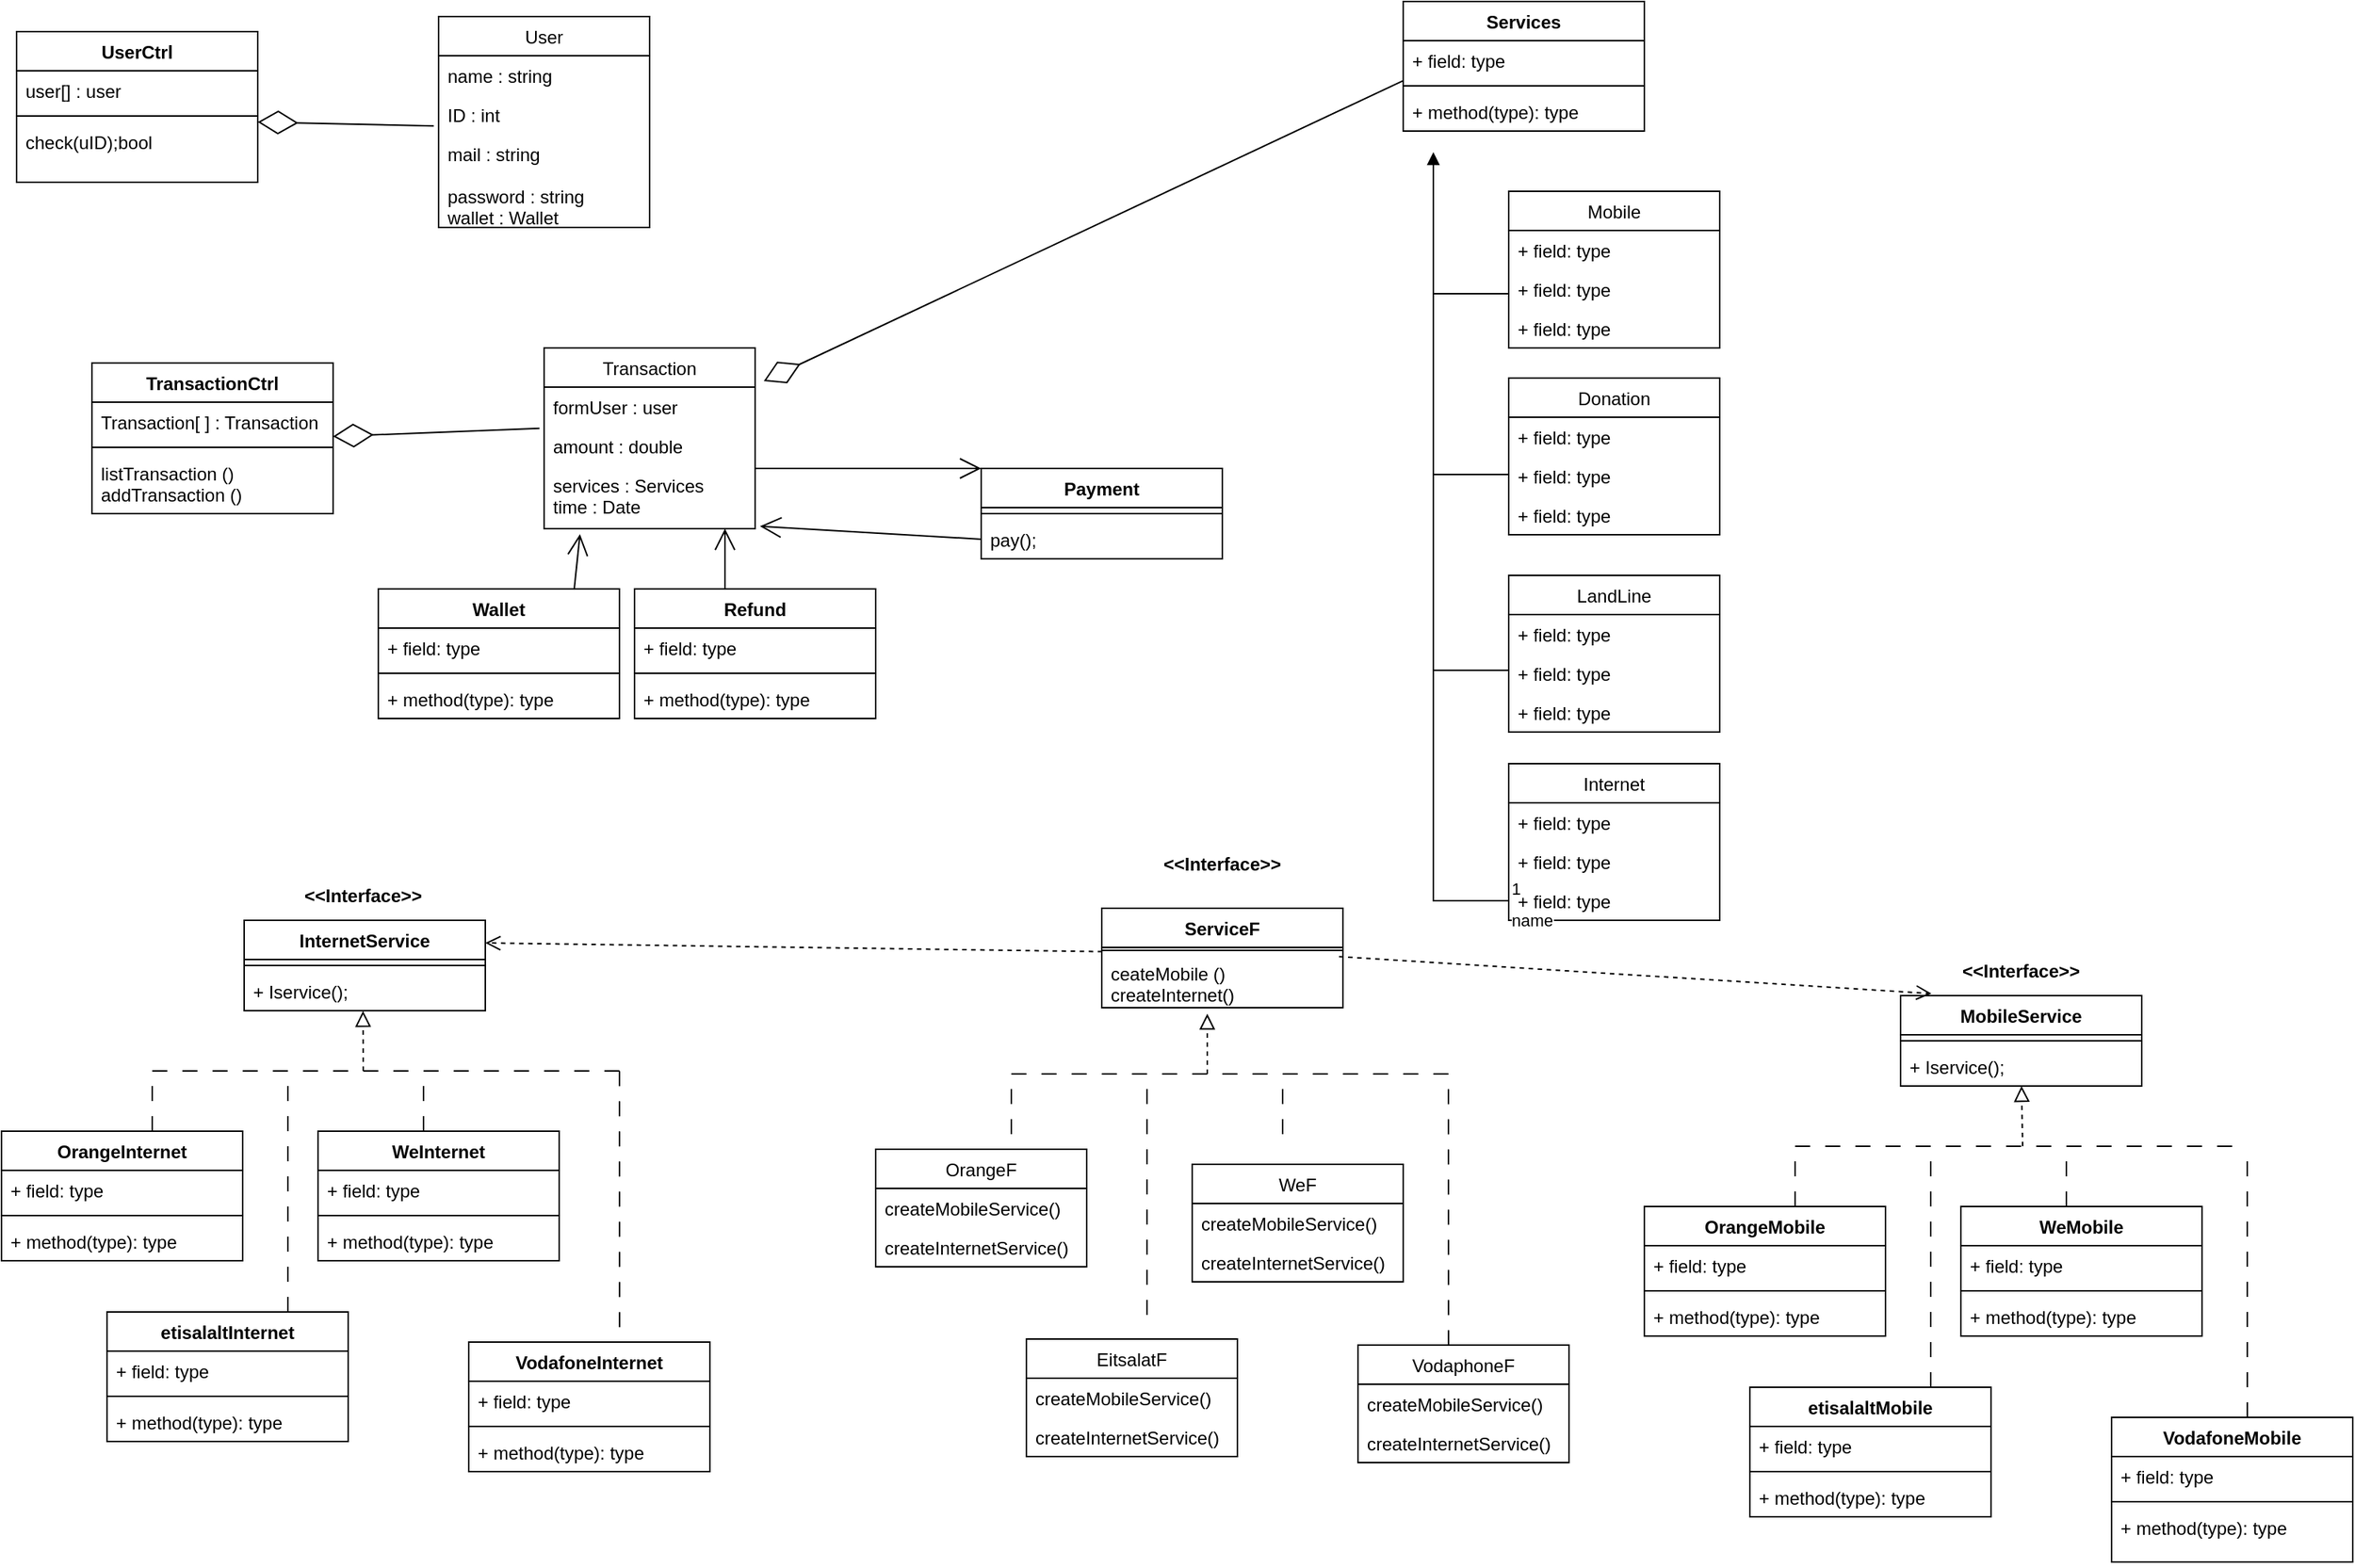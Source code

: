 <mxfile version="20.6.0" type="device"><diagram id="1vEsBGd_6oTtnkSgq6Yn" name="Page-1"><mxGraphModel dx="1781" dy="999" grid="1" gridSize="10" guides="1" tooltips="1" connect="1" arrows="1" fold="1" page="1" pageScale="1" pageWidth="1920" pageHeight="1200" math="0" shadow="0"><root><mxCell id="0"/><mxCell id="1" parent="0"/><mxCell id="PPGMc3EVZFGyXlm3GVqY-16" value="User" style="swimlane;fontStyle=0;childLayout=stackLayout;horizontal=1;startSize=26;fillColor=none;horizontalStack=0;resizeParent=1;resizeParentMax=0;resizeLast=0;collapsible=1;marginBottom=0;" vertex="1" parent="1"><mxGeometry x="330" y="30" width="140" height="140" as="geometry"/></mxCell><mxCell id="PPGMc3EVZFGyXlm3GVqY-17" value="name : string" style="text;strokeColor=none;fillColor=none;align=left;verticalAlign=top;spacingLeft=4;spacingRight=4;overflow=hidden;rotatable=0;points=[[0,0.5],[1,0.5]];portConstraint=eastwest;" vertex="1" parent="PPGMc3EVZFGyXlm3GVqY-16"><mxGeometry y="26" width="140" height="26" as="geometry"/></mxCell><mxCell id="PPGMc3EVZFGyXlm3GVqY-18" value="ID : int" style="text;strokeColor=none;fillColor=none;align=left;verticalAlign=top;spacingLeft=4;spacingRight=4;overflow=hidden;rotatable=0;points=[[0,0.5],[1,0.5]];portConstraint=eastwest;" vertex="1" parent="PPGMc3EVZFGyXlm3GVqY-16"><mxGeometry y="52" width="140" height="26" as="geometry"/></mxCell><mxCell id="PPGMc3EVZFGyXlm3GVqY-19" value="mail : string&#10;&#10;password : string&#10;wallet : Wallet" style="text;strokeColor=none;fillColor=none;align=left;verticalAlign=top;spacingLeft=4;spacingRight=4;overflow=hidden;rotatable=0;points=[[0,0.5],[1,0.5]];portConstraint=eastwest;" vertex="1" parent="PPGMc3EVZFGyXlm3GVqY-16"><mxGeometry y="78" width="140" height="62" as="geometry"/></mxCell><mxCell id="PPGMc3EVZFGyXlm3GVqY-27" value="TransactionCtrl" style="swimlane;fontStyle=1;align=center;verticalAlign=top;childLayout=stackLayout;horizontal=1;startSize=26;horizontalStack=0;resizeParent=1;resizeParentMax=0;resizeLast=0;collapsible=1;marginBottom=0;" vertex="1" parent="1"><mxGeometry x="100" y="260" width="160" height="100" as="geometry"/></mxCell><mxCell id="PPGMc3EVZFGyXlm3GVqY-28" value="Transaction[ ] : Transaction" style="text;strokeColor=none;fillColor=none;align=left;verticalAlign=top;spacingLeft=4;spacingRight=4;overflow=hidden;rotatable=0;points=[[0,0.5],[1,0.5]];portConstraint=eastwest;" vertex="1" parent="PPGMc3EVZFGyXlm3GVqY-27"><mxGeometry y="26" width="160" height="26" as="geometry"/></mxCell><mxCell id="PPGMc3EVZFGyXlm3GVqY-29" value="" style="line;strokeWidth=1;fillColor=none;align=left;verticalAlign=middle;spacingTop=-1;spacingLeft=3;spacingRight=3;rotatable=0;labelPosition=right;points=[];portConstraint=eastwest;strokeColor=inherit;" vertex="1" parent="PPGMc3EVZFGyXlm3GVqY-27"><mxGeometry y="52" width="160" height="8" as="geometry"/></mxCell><mxCell id="PPGMc3EVZFGyXlm3GVqY-30" value="listTransaction ()&#10;addTransaction ()" style="text;strokeColor=none;fillColor=none;align=left;verticalAlign=top;spacingLeft=4;spacingRight=4;overflow=hidden;rotatable=0;points=[[0,0.5],[1,0.5]];portConstraint=eastwest;" vertex="1" parent="PPGMc3EVZFGyXlm3GVqY-27"><mxGeometry y="60" width="160" height="40" as="geometry"/></mxCell><mxCell id="PPGMc3EVZFGyXlm3GVqY-31" value="Transaction" style="swimlane;fontStyle=0;childLayout=stackLayout;horizontal=1;startSize=26;fillColor=none;horizontalStack=0;resizeParent=1;resizeParentMax=0;resizeLast=0;collapsible=1;marginBottom=0;" vertex="1" parent="1"><mxGeometry x="400" y="250" width="140" height="120" as="geometry"/></mxCell><mxCell id="PPGMc3EVZFGyXlm3GVqY-32" value="formUser : user" style="text;strokeColor=none;fillColor=none;align=left;verticalAlign=top;spacingLeft=4;spacingRight=4;overflow=hidden;rotatable=0;points=[[0,0.5],[1,0.5]];portConstraint=eastwest;" vertex="1" parent="PPGMc3EVZFGyXlm3GVqY-31"><mxGeometry y="26" width="140" height="26" as="geometry"/></mxCell><mxCell id="PPGMc3EVZFGyXlm3GVqY-33" value="amount : double" style="text;strokeColor=none;fillColor=none;align=left;verticalAlign=top;spacingLeft=4;spacingRight=4;overflow=hidden;rotatable=0;points=[[0,0.5],[1,0.5]];portConstraint=eastwest;" vertex="1" parent="PPGMc3EVZFGyXlm3GVqY-31"><mxGeometry y="52" width="140" height="26" as="geometry"/></mxCell><mxCell id="PPGMc3EVZFGyXlm3GVqY-34" value="services : Services&#10;time : Date" style="text;strokeColor=none;fillColor=none;align=left;verticalAlign=top;spacingLeft=4;spacingRight=4;overflow=hidden;rotatable=0;points=[[0,0.5],[1,0.5]];portConstraint=eastwest;" vertex="1" parent="PPGMc3EVZFGyXlm3GVqY-31"><mxGeometry y="78" width="140" height="42" as="geometry"/></mxCell><mxCell id="PPGMc3EVZFGyXlm3GVqY-35" value="OrangeInternet" style="swimlane;fontStyle=1;align=center;verticalAlign=top;childLayout=stackLayout;horizontal=1;startSize=26;horizontalStack=0;resizeParent=1;resizeParentMax=0;resizeLast=0;collapsible=1;marginBottom=0;" vertex="1" parent="1"><mxGeometry x="40" y="770" width="160" height="86" as="geometry"/></mxCell><mxCell id="PPGMc3EVZFGyXlm3GVqY-36" value="+ field: type" style="text;strokeColor=none;fillColor=none;align=left;verticalAlign=top;spacingLeft=4;spacingRight=4;overflow=hidden;rotatable=0;points=[[0,0.5],[1,0.5]];portConstraint=eastwest;" vertex="1" parent="PPGMc3EVZFGyXlm3GVqY-35"><mxGeometry y="26" width="160" height="26" as="geometry"/></mxCell><mxCell id="PPGMc3EVZFGyXlm3GVqY-37" value="" style="line;strokeWidth=1;fillColor=none;align=left;verticalAlign=middle;spacingTop=-1;spacingLeft=3;spacingRight=3;rotatable=0;labelPosition=right;points=[];portConstraint=eastwest;strokeColor=inherit;" vertex="1" parent="PPGMc3EVZFGyXlm3GVqY-35"><mxGeometry y="52" width="160" height="8" as="geometry"/></mxCell><mxCell id="PPGMc3EVZFGyXlm3GVqY-38" value="+ method(type): type" style="text;strokeColor=none;fillColor=none;align=left;verticalAlign=top;spacingLeft=4;spacingRight=4;overflow=hidden;rotatable=0;points=[[0,0.5],[1,0.5]];portConstraint=eastwest;" vertex="1" parent="PPGMc3EVZFGyXlm3GVqY-35"><mxGeometry y="60" width="160" height="26" as="geometry"/></mxCell><mxCell id="PPGMc3EVZFGyXlm3GVqY-39" value="etisalaltInternet" style="swimlane;fontStyle=1;align=center;verticalAlign=top;childLayout=stackLayout;horizontal=1;startSize=26;horizontalStack=0;resizeParent=1;resizeParentMax=0;resizeLast=0;collapsible=1;marginBottom=0;" vertex="1" parent="1"><mxGeometry x="110" y="890" width="160" height="86" as="geometry"/></mxCell><mxCell id="PPGMc3EVZFGyXlm3GVqY-40" value="+ field: type" style="text;strokeColor=none;fillColor=none;align=left;verticalAlign=top;spacingLeft=4;spacingRight=4;overflow=hidden;rotatable=0;points=[[0,0.5],[1,0.5]];portConstraint=eastwest;" vertex="1" parent="PPGMc3EVZFGyXlm3GVqY-39"><mxGeometry y="26" width="160" height="26" as="geometry"/></mxCell><mxCell id="PPGMc3EVZFGyXlm3GVqY-41" value="" style="line;strokeWidth=1;fillColor=none;align=left;verticalAlign=middle;spacingTop=-1;spacingLeft=3;spacingRight=3;rotatable=0;labelPosition=right;points=[];portConstraint=eastwest;strokeColor=inherit;" vertex="1" parent="PPGMc3EVZFGyXlm3GVqY-39"><mxGeometry y="52" width="160" height="8" as="geometry"/></mxCell><mxCell id="PPGMc3EVZFGyXlm3GVqY-42" value="+ method(type): type" style="text;strokeColor=none;fillColor=none;align=left;verticalAlign=top;spacingLeft=4;spacingRight=4;overflow=hidden;rotatable=0;points=[[0,0.5],[1,0.5]];portConstraint=eastwest;" vertex="1" parent="PPGMc3EVZFGyXlm3GVqY-39"><mxGeometry y="60" width="160" height="26" as="geometry"/></mxCell><mxCell id="PPGMc3EVZFGyXlm3GVqY-43" value="VodafoneInternet" style="swimlane;fontStyle=1;align=center;verticalAlign=top;childLayout=stackLayout;horizontal=1;startSize=26;horizontalStack=0;resizeParent=1;resizeParentMax=0;resizeLast=0;collapsible=1;marginBottom=0;" vertex="1" parent="1"><mxGeometry x="350" y="910" width="160" height="86" as="geometry"/></mxCell><mxCell id="PPGMc3EVZFGyXlm3GVqY-44" value="+ field: type" style="text;strokeColor=none;fillColor=none;align=left;verticalAlign=top;spacingLeft=4;spacingRight=4;overflow=hidden;rotatable=0;points=[[0,0.5],[1,0.5]];portConstraint=eastwest;" vertex="1" parent="PPGMc3EVZFGyXlm3GVqY-43"><mxGeometry y="26" width="160" height="26" as="geometry"/></mxCell><mxCell id="PPGMc3EVZFGyXlm3GVqY-45" value="" style="line;strokeWidth=1;fillColor=none;align=left;verticalAlign=middle;spacingTop=-1;spacingLeft=3;spacingRight=3;rotatable=0;labelPosition=right;points=[];portConstraint=eastwest;strokeColor=inherit;" vertex="1" parent="PPGMc3EVZFGyXlm3GVqY-43"><mxGeometry y="52" width="160" height="8" as="geometry"/></mxCell><mxCell id="PPGMc3EVZFGyXlm3GVqY-46" value="+ method(type): type" style="text;strokeColor=none;fillColor=none;align=left;verticalAlign=top;spacingLeft=4;spacingRight=4;overflow=hidden;rotatable=0;points=[[0,0.5],[1,0.5]];portConstraint=eastwest;" vertex="1" parent="PPGMc3EVZFGyXlm3GVqY-43"><mxGeometry y="60" width="160" height="26" as="geometry"/></mxCell><mxCell id="PPGMc3EVZFGyXlm3GVqY-47" value="WeInternet" style="swimlane;fontStyle=1;align=center;verticalAlign=top;childLayout=stackLayout;horizontal=1;startSize=26;horizontalStack=0;resizeParent=1;resizeParentMax=0;resizeLast=0;collapsible=1;marginBottom=0;" vertex="1" parent="1"><mxGeometry x="250" y="770" width="160" height="86" as="geometry"/></mxCell><mxCell id="PPGMc3EVZFGyXlm3GVqY-48" value="+ field: type" style="text;strokeColor=none;fillColor=none;align=left;verticalAlign=top;spacingLeft=4;spacingRight=4;overflow=hidden;rotatable=0;points=[[0,0.5],[1,0.5]];portConstraint=eastwest;" vertex="1" parent="PPGMc3EVZFGyXlm3GVqY-47"><mxGeometry y="26" width="160" height="26" as="geometry"/></mxCell><mxCell id="PPGMc3EVZFGyXlm3GVqY-49" value="" style="line;strokeWidth=1;fillColor=none;align=left;verticalAlign=middle;spacingTop=-1;spacingLeft=3;spacingRight=3;rotatable=0;labelPosition=right;points=[];portConstraint=eastwest;strokeColor=inherit;" vertex="1" parent="PPGMc3EVZFGyXlm3GVqY-47"><mxGeometry y="52" width="160" height="8" as="geometry"/></mxCell><mxCell id="PPGMc3EVZFGyXlm3GVqY-50" value="+ method(type): type" style="text;strokeColor=none;fillColor=none;align=left;verticalAlign=top;spacingLeft=4;spacingRight=4;overflow=hidden;rotatable=0;points=[[0,0.5],[1,0.5]];portConstraint=eastwest;" vertex="1" parent="PPGMc3EVZFGyXlm3GVqY-47"><mxGeometry y="60" width="160" height="26" as="geometry"/></mxCell><mxCell id="PPGMc3EVZFGyXlm3GVqY-51" value="" style="endArrow=none;startArrow=none;endFill=0;startFill=0;endSize=8;html=1;verticalAlign=bottom;dashed=1;labelBackgroundColor=none;dashPattern=10 10;rounded=0;" edge="1" parent="1"><mxGeometry width="160" relative="1" as="geometry"><mxPoint x="140" y="730" as="sourcePoint"/><mxPoint x="450" y="730" as="targetPoint"/></mxGeometry></mxCell><mxCell id="PPGMc3EVZFGyXlm3GVqY-52" value="" style="endArrow=block;startArrow=none;endFill=0;startFill=0;endSize=8;html=1;verticalAlign=bottom;dashed=1;labelBackgroundColor=none;rounded=0;entryX=0.493;entryY=1.007;entryDx=0;entryDy=0;entryPerimeter=0;" edge="1" parent="1" target="PPGMc3EVZFGyXlm3GVqY-81"><mxGeometry width="160" relative="1" as="geometry"><mxPoint x="280" y="730" as="sourcePoint"/><mxPoint x="289" y="630" as="targetPoint"/></mxGeometry></mxCell><mxCell id="PPGMc3EVZFGyXlm3GVqY-53" value="" style="endArrow=none;startArrow=none;endFill=0;startFill=0;endSize=8;html=1;verticalAlign=bottom;dashed=1;labelBackgroundColor=none;dashPattern=10 10;rounded=0;exitX=0.625;exitY=0;exitDx=0;exitDy=0;exitPerimeter=0;" edge="1" parent="1" source="PPGMc3EVZFGyXlm3GVqY-35"><mxGeometry width="160" relative="1" as="geometry"><mxPoint x="50" y="760" as="sourcePoint"/><mxPoint x="140" y="730" as="targetPoint"/></mxGeometry></mxCell><mxCell id="PPGMc3EVZFGyXlm3GVqY-54" value="" style="endArrow=none;startArrow=none;endFill=0;startFill=0;endSize=8;html=1;verticalAlign=bottom;dashed=1;labelBackgroundColor=none;dashPattern=10 10;rounded=0;exitX=0.75;exitY=0;exitDx=0;exitDy=0;" edge="1" parent="1" source="PPGMc3EVZFGyXlm3GVqY-39"><mxGeometry width="160" relative="1" as="geometry"><mxPoint x="230" y="760" as="sourcePoint"/><mxPoint x="230" y="730" as="targetPoint"/></mxGeometry></mxCell><mxCell id="PPGMc3EVZFGyXlm3GVqY-55" value="" style="endArrow=none;startArrow=none;endFill=0;startFill=0;endSize=8;html=1;verticalAlign=bottom;dashed=1;labelBackgroundColor=none;dashPattern=10 10;rounded=0;exitX=0.563;exitY=0;exitDx=0;exitDy=0;exitPerimeter=0;" edge="1" parent="1"><mxGeometry width="160" relative="1" as="geometry"><mxPoint x="450.08" y="900.18" as="sourcePoint"/><mxPoint x="450" y="720.18" as="targetPoint"/></mxGeometry></mxCell><mxCell id="PPGMc3EVZFGyXlm3GVqY-56" value="" style="endArrow=none;startArrow=none;endFill=0;startFill=0;endSize=8;html=1;verticalAlign=bottom;dashed=1;labelBackgroundColor=none;dashPattern=10 10;rounded=0;exitX=0.625;exitY=0;exitDx=0;exitDy=0;exitPerimeter=0;" edge="1" parent="1"><mxGeometry width="160" relative="1" as="geometry"><mxPoint x="320" y="770" as="sourcePoint"/><mxPoint x="320" y="730" as="targetPoint"/></mxGeometry></mxCell><mxCell id="PPGMc3EVZFGyXlm3GVqY-57" value="OrangeMobile" style="swimlane;fontStyle=1;align=center;verticalAlign=top;childLayout=stackLayout;horizontal=1;startSize=26;horizontalStack=0;resizeParent=1;resizeParentMax=0;resizeLast=0;collapsible=1;marginBottom=0;" vertex="1" parent="1"><mxGeometry x="1130" y="820" width="160" height="86" as="geometry"/></mxCell><mxCell id="PPGMc3EVZFGyXlm3GVqY-58" value="+ field: type" style="text;strokeColor=none;fillColor=none;align=left;verticalAlign=top;spacingLeft=4;spacingRight=4;overflow=hidden;rotatable=0;points=[[0,0.5],[1,0.5]];portConstraint=eastwest;" vertex="1" parent="PPGMc3EVZFGyXlm3GVqY-57"><mxGeometry y="26" width="160" height="26" as="geometry"/></mxCell><mxCell id="PPGMc3EVZFGyXlm3GVqY-59" value="" style="line;strokeWidth=1;fillColor=none;align=left;verticalAlign=middle;spacingTop=-1;spacingLeft=3;spacingRight=3;rotatable=0;labelPosition=right;points=[];portConstraint=eastwest;strokeColor=inherit;" vertex="1" parent="PPGMc3EVZFGyXlm3GVqY-57"><mxGeometry y="52" width="160" height="8" as="geometry"/></mxCell><mxCell id="PPGMc3EVZFGyXlm3GVqY-60" value="+ method(type): type" style="text;strokeColor=none;fillColor=none;align=left;verticalAlign=top;spacingLeft=4;spacingRight=4;overflow=hidden;rotatable=0;points=[[0,0.5],[1,0.5]];portConstraint=eastwest;" vertex="1" parent="PPGMc3EVZFGyXlm3GVqY-57"><mxGeometry y="60" width="160" height="26" as="geometry"/></mxCell><mxCell id="PPGMc3EVZFGyXlm3GVqY-61" value="etisalaltMobile" style="swimlane;fontStyle=1;align=center;verticalAlign=top;childLayout=stackLayout;horizontal=1;startSize=26;horizontalStack=0;resizeParent=1;resizeParentMax=0;resizeLast=0;collapsible=1;marginBottom=0;" vertex="1" parent="1"><mxGeometry x="1200" y="940" width="160" height="86" as="geometry"/></mxCell><mxCell id="PPGMc3EVZFGyXlm3GVqY-62" value="+ field: type" style="text;strokeColor=none;fillColor=none;align=left;verticalAlign=top;spacingLeft=4;spacingRight=4;overflow=hidden;rotatable=0;points=[[0,0.5],[1,0.5]];portConstraint=eastwest;" vertex="1" parent="PPGMc3EVZFGyXlm3GVqY-61"><mxGeometry y="26" width="160" height="26" as="geometry"/></mxCell><mxCell id="PPGMc3EVZFGyXlm3GVqY-63" value="" style="line;strokeWidth=1;fillColor=none;align=left;verticalAlign=middle;spacingTop=-1;spacingLeft=3;spacingRight=3;rotatable=0;labelPosition=right;points=[];portConstraint=eastwest;strokeColor=inherit;" vertex="1" parent="PPGMc3EVZFGyXlm3GVqY-61"><mxGeometry y="52" width="160" height="8" as="geometry"/></mxCell><mxCell id="PPGMc3EVZFGyXlm3GVqY-64" value="+ method(type): type" style="text;strokeColor=none;fillColor=none;align=left;verticalAlign=top;spacingLeft=4;spacingRight=4;overflow=hidden;rotatable=0;points=[[0,0.5],[1,0.5]];portConstraint=eastwest;" vertex="1" parent="PPGMc3EVZFGyXlm3GVqY-61"><mxGeometry y="60" width="160" height="26" as="geometry"/></mxCell><mxCell id="PPGMc3EVZFGyXlm3GVqY-65" value="VodafoneMobile" style="swimlane;fontStyle=1;align=center;verticalAlign=top;childLayout=stackLayout;horizontal=1;startSize=26;horizontalStack=0;resizeParent=1;resizeParentMax=0;resizeLast=0;collapsible=1;marginBottom=0;" vertex="1" parent="1"><mxGeometry x="1440" y="960" width="160" height="96" as="geometry"/></mxCell><mxCell id="PPGMc3EVZFGyXlm3GVqY-66" value="+ field: type" style="text;strokeColor=none;fillColor=none;align=left;verticalAlign=top;spacingLeft=4;spacingRight=4;overflow=hidden;rotatable=0;points=[[0,0.5],[1,0.5]];portConstraint=eastwest;" vertex="1" parent="PPGMc3EVZFGyXlm3GVqY-65"><mxGeometry y="26" width="160" height="26" as="geometry"/></mxCell><mxCell id="PPGMc3EVZFGyXlm3GVqY-67" value="" style="line;strokeWidth=1;fillColor=none;align=left;verticalAlign=middle;spacingTop=-1;spacingLeft=3;spacingRight=3;rotatable=0;labelPosition=right;points=[];portConstraint=eastwest;strokeColor=inherit;" vertex="1" parent="PPGMc3EVZFGyXlm3GVqY-65"><mxGeometry y="52" width="160" height="8" as="geometry"/></mxCell><mxCell id="PPGMc3EVZFGyXlm3GVqY-68" value="+ method(type): type" style="text;strokeColor=none;fillColor=none;align=left;verticalAlign=top;spacingLeft=4;spacingRight=4;overflow=hidden;rotatable=0;points=[[0,0.5],[1,0.5]];portConstraint=eastwest;" vertex="1" parent="PPGMc3EVZFGyXlm3GVqY-65"><mxGeometry y="60" width="160" height="36" as="geometry"/></mxCell><mxCell id="PPGMc3EVZFGyXlm3GVqY-69" value="WeMobile" style="swimlane;fontStyle=1;align=center;verticalAlign=top;childLayout=stackLayout;horizontal=1;startSize=26;horizontalStack=0;resizeParent=1;resizeParentMax=0;resizeLast=0;collapsible=1;marginBottom=0;" vertex="1" parent="1"><mxGeometry x="1340" y="820" width="160" height="86" as="geometry"/></mxCell><mxCell id="PPGMc3EVZFGyXlm3GVqY-70" value="+ field: type" style="text;strokeColor=none;fillColor=none;align=left;verticalAlign=top;spacingLeft=4;spacingRight=4;overflow=hidden;rotatable=0;points=[[0,0.5],[1,0.5]];portConstraint=eastwest;" vertex="1" parent="PPGMc3EVZFGyXlm3GVqY-69"><mxGeometry y="26" width="160" height="26" as="geometry"/></mxCell><mxCell id="PPGMc3EVZFGyXlm3GVqY-71" value="" style="line;strokeWidth=1;fillColor=none;align=left;verticalAlign=middle;spacingTop=-1;spacingLeft=3;spacingRight=3;rotatable=0;labelPosition=right;points=[];portConstraint=eastwest;strokeColor=inherit;" vertex="1" parent="PPGMc3EVZFGyXlm3GVqY-69"><mxGeometry y="52" width="160" height="8" as="geometry"/></mxCell><mxCell id="PPGMc3EVZFGyXlm3GVqY-72" value="+ method(type): type" style="text;strokeColor=none;fillColor=none;align=left;verticalAlign=top;spacingLeft=4;spacingRight=4;overflow=hidden;rotatable=0;points=[[0,0.5],[1,0.5]];portConstraint=eastwest;" vertex="1" parent="PPGMc3EVZFGyXlm3GVqY-69"><mxGeometry y="60" width="160" height="26" as="geometry"/></mxCell><mxCell id="PPGMc3EVZFGyXlm3GVqY-73" value="" style="endArrow=none;startArrow=none;endFill=0;startFill=0;endSize=8;html=1;verticalAlign=bottom;dashed=1;labelBackgroundColor=none;dashPattern=10 10;rounded=0;" edge="1" parent="1"><mxGeometry width="160" relative="1" as="geometry"><mxPoint x="1230" y="780" as="sourcePoint"/><mxPoint x="1530" y="780" as="targetPoint"/></mxGeometry></mxCell><mxCell id="PPGMc3EVZFGyXlm3GVqY-74" value="" style="endArrow=block;startArrow=none;endFill=0;startFill=0;endSize=8;html=1;verticalAlign=bottom;dashed=1;labelBackgroundColor=none;rounded=0;" edge="1" parent="1" target="PPGMc3EVZFGyXlm3GVqY-85"><mxGeometry width="160" relative="1" as="geometry"><mxPoint x="1381" y="780" as="sourcePoint"/><mxPoint x="1380.83" y="752" as="targetPoint"/></mxGeometry></mxCell><mxCell id="PPGMc3EVZFGyXlm3GVqY-75" value="" style="endArrow=none;startArrow=none;endFill=0;startFill=0;endSize=8;html=1;verticalAlign=bottom;dashed=1;labelBackgroundColor=none;dashPattern=10 10;rounded=0;exitX=0.625;exitY=0;exitDx=0;exitDy=0;exitPerimeter=0;" edge="1" parent="1" source="PPGMc3EVZFGyXlm3GVqY-57"><mxGeometry width="160" relative="1" as="geometry"><mxPoint x="1140" y="810" as="sourcePoint"/><mxPoint x="1230" y="780" as="targetPoint"/></mxGeometry></mxCell><mxCell id="PPGMc3EVZFGyXlm3GVqY-76" value="" style="endArrow=none;startArrow=none;endFill=0;startFill=0;endSize=8;html=1;verticalAlign=bottom;dashed=1;labelBackgroundColor=none;dashPattern=10 10;rounded=0;exitX=0.75;exitY=0;exitDx=0;exitDy=0;" edge="1" parent="1" source="PPGMc3EVZFGyXlm3GVqY-61"><mxGeometry width="160" relative="1" as="geometry"><mxPoint x="1320" y="810" as="sourcePoint"/><mxPoint x="1320" y="780" as="targetPoint"/></mxGeometry></mxCell><mxCell id="PPGMc3EVZFGyXlm3GVqY-77" value="" style="endArrow=none;startArrow=none;endFill=0;startFill=0;endSize=8;html=1;verticalAlign=bottom;dashed=1;labelBackgroundColor=none;dashPattern=10 10;rounded=0;exitX=0.563;exitY=0;exitDx=0;exitDy=0;exitPerimeter=0;" edge="1" parent="1" source="PPGMc3EVZFGyXlm3GVqY-65"><mxGeometry width="160" relative="1" as="geometry"><mxPoint x="1530" y="820" as="sourcePoint"/><mxPoint x="1530" y="780" as="targetPoint"/></mxGeometry></mxCell><mxCell id="PPGMc3EVZFGyXlm3GVqY-78" value="" style="endArrow=none;startArrow=none;endFill=0;startFill=0;endSize=8;html=1;verticalAlign=bottom;dashed=1;labelBackgroundColor=none;dashPattern=10 10;rounded=0;exitX=0.625;exitY=0;exitDx=0;exitDy=0;exitPerimeter=0;" edge="1" parent="1"><mxGeometry width="160" relative="1" as="geometry"><mxPoint x="1410" y="820" as="sourcePoint"/><mxPoint x="1410" y="780" as="targetPoint"/></mxGeometry></mxCell><mxCell id="PPGMc3EVZFGyXlm3GVqY-79" value="InternetService" style="swimlane;fontStyle=1;align=center;verticalAlign=top;childLayout=stackLayout;horizontal=1;startSize=26;horizontalStack=0;resizeParent=1;resizeParentMax=0;resizeLast=0;collapsible=1;marginBottom=0;" vertex="1" parent="1"><mxGeometry x="201" y="630" width="160" height="60" as="geometry"/></mxCell><mxCell id="PPGMc3EVZFGyXlm3GVqY-80" value="" style="line;strokeWidth=1;fillColor=none;align=left;verticalAlign=middle;spacingTop=-1;spacingLeft=3;spacingRight=3;rotatable=0;labelPosition=right;points=[];portConstraint=eastwest;strokeColor=inherit;" vertex="1" parent="PPGMc3EVZFGyXlm3GVqY-79"><mxGeometry y="26" width="160" height="8" as="geometry"/></mxCell><mxCell id="PPGMc3EVZFGyXlm3GVqY-81" value="+ Iservice();" style="text;strokeColor=none;fillColor=none;align=left;verticalAlign=top;spacingLeft=4;spacingRight=4;overflow=hidden;rotatable=0;points=[[0,0.5],[1,0.5]];portConstraint=eastwest;" vertex="1" parent="PPGMc3EVZFGyXlm3GVqY-79"><mxGeometry y="34" width="160" height="26" as="geometry"/></mxCell><mxCell id="PPGMc3EVZFGyXlm3GVqY-82" value="&lt;&lt;Interface&gt;&gt;" style="text;align=center;fontStyle=1;verticalAlign=middle;spacingLeft=3;spacingRight=3;strokeColor=none;rotatable=0;points=[[0,0.5],[1,0.5]];portConstraint=eastwest;" vertex="1" parent="1"><mxGeometry x="240" y="600" width="80" height="26" as="geometry"/></mxCell><mxCell id="PPGMc3EVZFGyXlm3GVqY-83" value="MobileService" style="swimlane;fontStyle=1;align=center;verticalAlign=top;childLayout=stackLayout;horizontal=1;startSize=26;horizontalStack=0;resizeParent=1;resizeParentMax=0;resizeLast=0;collapsible=1;marginBottom=0;" vertex="1" parent="1"><mxGeometry x="1300" y="680" width="160" height="60" as="geometry"/></mxCell><mxCell id="PPGMc3EVZFGyXlm3GVqY-84" value="" style="line;strokeWidth=1;fillColor=none;align=left;verticalAlign=middle;spacingTop=-1;spacingLeft=3;spacingRight=3;rotatable=0;labelPosition=right;points=[];portConstraint=eastwest;strokeColor=inherit;" vertex="1" parent="PPGMc3EVZFGyXlm3GVqY-83"><mxGeometry y="26" width="160" height="8" as="geometry"/></mxCell><mxCell id="PPGMc3EVZFGyXlm3GVqY-85" value="+ Iservice();" style="text;strokeColor=none;fillColor=none;align=left;verticalAlign=top;spacingLeft=4;spacingRight=4;overflow=hidden;rotatable=0;points=[[0,0.5],[1,0.5]];portConstraint=eastwest;" vertex="1" parent="PPGMc3EVZFGyXlm3GVqY-83"><mxGeometry y="34" width="160" height="26" as="geometry"/></mxCell><mxCell id="PPGMc3EVZFGyXlm3GVqY-86" value="&lt;&lt;Interface&gt;&gt;" style="text;align=center;fontStyle=1;verticalAlign=middle;spacingLeft=3;spacingRight=3;strokeColor=none;rotatable=0;points=[[0,0.5],[1,0.5]];portConstraint=eastwest;" vertex="1" parent="1"><mxGeometry x="1340" y="650" width="80" height="26" as="geometry"/></mxCell><mxCell id="PPGMc3EVZFGyXlm3GVqY-88" value="ServiceF" style="swimlane;fontStyle=1;align=center;verticalAlign=top;childLayout=stackLayout;horizontal=1;startSize=26;horizontalStack=0;resizeParent=1;resizeParentMax=0;resizeLast=0;collapsible=1;marginBottom=0;" vertex="1" parent="1"><mxGeometry x="770" y="622" width="160" height="66" as="geometry"/></mxCell><mxCell id="PPGMc3EVZFGyXlm3GVqY-89" value="" style="line;strokeWidth=1;fillColor=none;align=left;verticalAlign=middle;spacingTop=-1;spacingLeft=3;spacingRight=3;rotatable=0;labelPosition=right;points=[];portConstraint=eastwest;strokeColor=inherit;" vertex="1" parent="PPGMc3EVZFGyXlm3GVqY-88"><mxGeometry y="26" width="160" height="4" as="geometry"/></mxCell><mxCell id="PPGMc3EVZFGyXlm3GVqY-90" value="ceateMobile ()&#10;createInternet()" style="text;strokeColor=none;fillColor=none;align=left;verticalAlign=top;spacingLeft=4;spacingRight=4;overflow=hidden;rotatable=0;points=[[0,0.5],[1,0.5]];portConstraint=eastwest;" vertex="1" parent="PPGMc3EVZFGyXlm3GVqY-88"><mxGeometry y="30" width="160" height="36" as="geometry"/></mxCell><mxCell id="PPGMc3EVZFGyXlm3GVqY-91" value="&lt;&lt;Interface&gt;&gt;" style="text;align=center;fontStyle=1;verticalAlign=middle;spacingLeft=3;spacingRight=3;strokeColor=none;rotatable=0;points=[[0,0.5],[1,0.5]];portConstraint=eastwest;" vertex="1" parent="1"><mxGeometry x="810" y="582" width="80" height="20" as="geometry"/></mxCell><mxCell id="PPGMc3EVZFGyXlm3GVqY-109" value="" style="endArrow=none;startArrow=none;endFill=0;startFill=0;endSize=8;html=1;verticalAlign=bottom;dashed=1;labelBackgroundColor=none;dashPattern=10 10;rounded=0;" edge="1" parent="1"><mxGeometry width="160" relative="1" as="geometry"><mxPoint x="710" y="732.0" as="sourcePoint"/><mxPoint x="1010" y="732.0" as="targetPoint"/></mxGeometry></mxCell><mxCell id="PPGMc3EVZFGyXlm3GVqY-110" value="" style="endArrow=block;startArrow=none;endFill=0;startFill=0;endSize=8;html=1;verticalAlign=bottom;dashed=1;labelBackgroundColor=none;rounded=0;" edge="1" parent="1"><mxGeometry width="160" relative="1" as="geometry"><mxPoint x="840" y="732" as="sourcePoint"/><mxPoint x="840" y="692" as="targetPoint"/></mxGeometry></mxCell><mxCell id="PPGMc3EVZFGyXlm3GVqY-111" value="" style="endArrow=none;startArrow=none;endFill=0;startFill=0;endSize=8;html=1;verticalAlign=bottom;dashed=1;labelBackgroundColor=none;dashPattern=10 10;rounded=0;exitX=0.625;exitY=0;exitDx=0;exitDy=0;exitPerimeter=0;" edge="1" parent="1"><mxGeometry width="160" relative="1" as="geometry"><mxPoint x="710" y="772" as="sourcePoint"/><mxPoint x="710" y="732.0" as="targetPoint"/></mxGeometry></mxCell><mxCell id="PPGMc3EVZFGyXlm3GVqY-112" value="" style="endArrow=none;startArrow=none;endFill=0;startFill=0;endSize=8;html=1;verticalAlign=bottom;dashed=1;labelBackgroundColor=none;dashPattern=10 10;rounded=0;exitX=0.75;exitY=0;exitDx=0;exitDy=0;" edge="1" parent="1"><mxGeometry width="160" relative="1" as="geometry"><mxPoint x="800" y="892" as="sourcePoint"/><mxPoint x="800" y="732.0" as="targetPoint"/></mxGeometry></mxCell><mxCell id="PPGMc3EVZFGyXlm3GVqY-113" value="" style="endArrow=none;startArrow=none;endFill=0;startFill=0;endSize=8;html=1;verticalAlign=bottom;dashed=1;labelBackgroundColor=none;dashPattern=10 10;rounded=0;exitX=0.563;exitY=0;exitDx=0;exitDy=0;exitPerimeter=0;" edge="1" parent="1"><mxGeometry width="160" relative="1" as="geometry"><mxPoint x="1000.08" y="912.18" as="sourcePoint"/><mxPoint x="1000" y="732.18" as="targetPoint"/></mxGeometry></mxCell><mxCell id="PPGMc3EVZFGyXlm3GVqY-114" value="" style="endArrow=none;startArrow=none;endFill=0;startFill=0;endSize=8;html=1;verticalAlign=bottom;dashed=1;labelBackgroundColor=none;dashPattern=10 10;rounded=0;exitX=0.625;exitY=0;exitDx=0;exitDy=0;exitPerimeter=0;" edge="1" parent="1"><mxGeometry width="160" relative="1" as="geometry"><mxPoint x="890" y="772.0" as="sourcePoint"/><mxPoint x="890" y="732.0" as="targetPoint"/></mxGeometry></mxCell><mxCell id="PPGMc3EVZFGyXlm3GVqY-115" value="VodaphoneF" style="swimlane;fontStyle=0;childLayout=stackLayout;horizontal=1;startSize=26;fillColor=none;horizontalStack=0;resizeParent=1;resizeParentMax=0;resizeLast=0;collapsible=1;marginBottom=0;" vertex="1" parent="1"><mxGeometry x="940" y="912" width="140" height="78" as="geometry"/></mxCell><mxCell id="PPGMc3EVZFGyXlm3GVqY-116" value="createMobileService()" style="text;strokeColor=none;fillColor=none;align=left;verticalAlign=top;spacingLeft=4;spacingRight=4;overflow=hidden;rotatable=0;points=[[0,0.5],[1,0.5]];portConstraint=eastwest;" vertex="1" parent="PPGMc3EVZFGyXlm3GVqY-115"><mxGeometry y="26" width="140" height="26" as="geometry"/></mxCell><mxCell id="PPGMc3EVZFGyXlm3GVqY-117" value="createInternetService()" style="text;strokeColor=none;fillColor=none;align=left;verticalAlign=top;spacingLeft=4;spacingRight=4;overflow=hidden;rotatable=0;points=[[0,0.5],[1,0.5]];portConstraint=eastwest;" vertex="1" parent="PPGMc3EVZFGyXlm3GVqY-115"><mxGeometry y="52" width="140" height="26" as="geometry"/></mxCell><mxCell id="PPGMc3EVZFGyXlm3GVqY-123" value="WeF" style="swimlane;fontStyle=0;childLayout=stackLayout;horizontal=1;startSize=26;fillColor=none;horizontalStack=0;resizeParent=1;resizeParentMax=0;resizeLast=0;collapsible=1;marginBottom=0;" vertex="1" parent="1"><mxGeometry x="830" y="792" width="140" height="78" as="geometry"/></mxCell><mxCell id="PPGMc3EVZFGyXlm3GVqY-124" value="createMobileService()" style="text;strokeColor=none;fillColor=none;align=left;verticalAlign=top;spacingLeft=4;spacingRight=4;overflow=hidden;rotatable=0;points=[[0,0.5],[1,0.5]];portConstraint=eastwest;" vertex="1" parent="PPGMc3EVZFGyXlm3GVqY-123"><mxGeometry y="26" width="140" height="26" as="geometry"/></mxCell><mxCell id="PPGMc3EVZFGyXlm3GVqY-125" value="createInternetService()" style="text;strokeColor=none;fillColor=none;align=left;verticalAlign=top;spacingLeft=4;spacingRight=4;overflow=hidden;rotatable=0;points=[[0,0.5],[1,0.5]];portConstraint=eastwest;" vertex="1" parent="PPGMc3EVZFGyXlm3GVqY-123"><mxGeometry y="52" width="140" height="26" as="geometry"/></mxCell><mxCell id="PPGMc3EVZFGyXlm3GVqY-127" value="EitsalatF" style="swimlane;fontStyle=0;childLayout=stackLayout;horizontal=1;startSize=26;fillColor=none;horizontalStack=0;resizeParent=1;resizeParentMax=0;resizeLast=0;collapsible=1;marginBottom=0;" vertex="1" parent="1"><mxGeometry x="720" y="908" width="140" height="78" as="geometry"/></mxCell><mxCell id="PPGMc3EVZFGyXlm3GVqY-128" value="createMobileService()" style="text;strokeColor=none;fillColor=none;align=left;verticalAlign=top;spacingLeft=4;spacingRight=4;overflow=hidden;rotatable=0;points=[[0,0.5],[1,0.5]];portConstraint=eastwest;" vertex="1" parent="PPGMc3EVZFGyXlm3GVqY-127"><mxGeometry y="26" width="140" height="26" as="geometry"/></mxCell><mxCell id="PPGMc3EVZFGyXlm3GVqY-130" value="createInternetService()" style="text;strokeColor=none;fillColor=none;align=left;verticalAlign=top;spacingLeft=4;spacingRight=4;overflow=hidden;rotatable=0;points=[[0,0.5],[1,0.5]];portConstraint=eastwest;" vertex="1" parent="PPGMc3EVZFGyXlm3GVqY-127"><mxGeometry y="52" width="140" height="26" as="geometry"/></mxCell><mxCell id="PPGMc3EVZFGyXlm3GVqY-131" value="OrangeF" style="swimlane;fontStyle=0;childLayout=stackLayout;horizontal=1;startSize=26;fillColor=none;horizontalStack=0;resizeParent=1;resizeParentMax=0;resizeLast=0;collapsible=1;marginBottom=0;" vertex="1" parent="1"><mxGeometry x="620" y="782" width="140" height="78" as="geometry"/></mxCell><mxCell id="PPGMc3EVZFGyXlm3GVqY-132" value="createMobileService()" style="text;strokeColor=none;fillColor=none;align=left;verticalAlign=top;spacingLeft=4;spacingRight=4;overflow=hidden;rotatable=0;points=[[0,0.5],[1,0.5]];portConstraint=eastwest;" vertex="1" parent="PPGMc3EVZFGyXlm3GVqY-131"><mxGeometry y="26" width="140" height="26" as="geometry"/></mxCell><mxCell id="PPGMc3EVZFGyXlm3GVqY-133" value="createInternetService()" style="text;strokeColor=none;fillColor=none;align=left;verticalAlign=top;spacingLeft=4;spacingRight=4;overflow=hidden;rotatable=0;points=[[0,0.5],[1,0.5]];portConstraint=eastwest;" vertex="1" parent="PPGMc3EVZFGyXlm3GVqY-131"><mxGeometry y="52" width="140" height="26" as="geometry"/></mxCell><mxCell id="PPGMc3EVZFGyXlm3GVqY-135" value="" style="html=1;verticalAlign=bottom;endArrow=open;dashed=1;endSize=8;rounded=0;entryX=1;entryY=0.25;entryDx=0;entryDy=0;exitX=0.002;exitY=-0.033;exitDx=0;exitDy=0;exitPerimeter=0;" edge="1" parent="1" source="PPGMc3EVZFGyXlm3GVqY-90" target="PPGMc3EVZFGyXlm3GVqY-79"><mxGeometry relative="1" as="geometry"><mxPoint x="850" y="554.38" as="sourcePoint"/><mxPoint x="770" y="554.38" as="targetPoint"/></mxGeometry></mxCell><mxCell id="PPGMc3EVZFGyXlm3GVqY-137" value="" style="html=1;verticalAlign=bottom;endArrow=open;dashed=1;endSize=8;rounded=0;entryX=0.128;entryY=-0.023;entryDx=0;entryDy=0;entryPerimeter=0;exitX=0.984;exitY=0.059;exitDx=0;exitDy=0;exitPerimeter=0;" edge="1" parent="1" source="PPGMc3EVZFGyXlm3GVqY-90" target="PPGMc3EVZFGyXlm3GVqY-83"><mxGeometry relative="1" as="geometry"><mxPoint x="1010" y="540.0" as="sourcePoint"/><mxPoint x="521" y="630.62" as="targetPoint"/></mxGeometry></mxCell><mxCell id="PPGMc3EVZFGyXlm3GVqY-138" value="UserCtrl" style="swimlane;fontStyle=1;align=center;verticalAlign=top;childLayout=stackLayout;horizontal=1;startSize=26;horizontalStack=0;resizeParent=1;resizeParentMax=0;resizeLast=0;collapsible=1;marginBottom=0;" vertex="1" parent="1"><mxGeometry x="50" y="40" width="160" height="100" as="geometry"/></mxCell><mxCell id="PPGMc3EVZFGyXlm3GVqY-139" value="user[] : user" style="text;strokeColor=none;fillColor=none;align=left;verticalAlign=top;spacingLeft=4;spacingRight=4;overflow=hidden;rotatable=0;points=[[0,0.5],[1,0.5]];portConstraint=eastwest;" vertex="1" parent="PPGMc3EVZFGyXlm3GVqY-138"><mxGeometry y="26" width="160" height="26" as="geometry"/></mxCell><mxCell id="PPGMc3EVZFGyXlm3GVqY-140" value="" style="line;strokeWidth=1;fillColor=none;align=left;verticalAlign=middle;spacingTop=-1;spacingLeft=3;spacingRight=3;rotatable=0;labelPosition=right;points=[];portConstraint=eastwest;strokeColor=inherit;" vertex="1" parent="PPGMc3EVZFGyXlm3GVqY-138"><mxGeometry y="52" width="160" height="8" as="geometry"/></mxCell><mxCell id="PPGMc3EVZFGyXlm3GVqY-142" value="" style="endArrow=diamondThin;endFill=0;endSize=24;html=1;rounded=0;exitX=-0.023;exitY=0.791;exitDx=0;exitDy=0;exitPerimeter=0;" edge="1" parent="PPGMc3EVZFGyXlm3GVqY-138" source="PPGMc3EVZFGyXlm3GVqY-18"><mxGeometry width="160" relative="1" as="geometry"><mxPoint y="60" as="sourcePoint"/><mxPoint x="160" y="60" as="targetPoint"/></mxGeometry></mxCell><mxCell id="PPGMc3EVZFGyXlm3GVqY-141" value="check(uID);bool" style="text;strokeColor=none;fillColor=none;align=left;verticalAlign=top;spacingLeft=4;spacingRight=4;overflow=hidden;rotatable=0;points=[[0,0.5],[1,0.5]];portConstraint=eastwest;" vertex="1" parent="PPGMc3EVZFGyXlm3GVqY-138"><mxGeometry y="60" width="160" height="40" as="geometry"/></mxCell><mxCell id="PPGMc3EVZFGyXlm3GVqY-143" value="Services" style="swimlane;fontStyle=1;align=center;verticalAlign=top;childLayout=stackLayout;horizontal=1;startSize=26;horizontalStack=0;resizeParent=1;resizeParentMax=0;resizeLast=0;collapsible=1;marginBottom=0;" vertex="1" parent="1"><mxGeometry x="970" y="20" width="160" height="86" as="geometry"/></mxCell><mxCell id="PPGMc3EVZFGyXlm3GVqY-144" value="+ field: type" style="text;strokeColor=none;fillColor=none;align=left;verticalAlign=top;spacingLeft=4;spacingRight=4;overflow=hidden;rotatable=0;points=[[0,0.5],[1,0.5]];portConstraint=eastwest;" vertex="1" parent="PPGMc3EVZFGyXlm3GVqY-143"><mxGeometry y="26" width="160" height="26" as="geometry"/></mxCell><mxCell id="PPGMc3EVZFGyXlm3GVqY-145" value="" style="line;strokeWidth=1;fillColor=none;align=left;verticalAlign=middle;spacingTop=-1;spacingLeft=3;spacingRight=3;rotatable=0;labelPosition=right;points=[];portConstraint=eastwest;strokeColor=inherit;" vertex="1" parent="PPGMc3EVZFGyXlm3GVqY-143"><mxGeometry y="52" width="160" height="8" as="geometry"/></mxCell><mxCell id="PPGMc3EVZFGyXlm3GVqY-146" value="+ method(type): type" style="text;strokeColor=none;fillColor=none;align=left;verticalAlign=top;spacingLeft=4;spacingRight=4;overflow=hidden;rotatable=0;points=[[0,0.5],[1,0.5]];portConstraint=eastwest;" vertex="1" parent="PPGMc3EVZFGyXlm3GVqY-143"><mxGeometry y="60" width="160" height="26" as="geometry"/></mxCell><mxCell id="PPGMc3EVZFGyXlm3GVqY-147" value="Payment" style="swimlane;fontStyle=1;align=center;verticalAlign=top;childLayout=stackLayout;horizontal=1;startSize=26;horizontalStack=0;resizeParent=1;resizeParentMax=0;resizeLast=0;collapsible=1;marginBottom=0;" vertex="1" parent="1"><mxGeometry x="690" y="330" width="160" height="60" as="geometry"/></mxCell><mxCell id="PPGMc3EVZFGyXlm3GVqY-149" value="" style="line;strokeWidth=1;fillColor=none;align=left;verticalAlign=middle;spacingTop=-1;spacingLeft=3;spacingRight=3;rotatable=0;labelPosition=right;points=[];portConstraint=eastwest;strokeColor=inherit;" vertex="1" parent="PPGMc3EVZFGyXlm3GVqY-147"><mxGeometry y="26" width="160" height="8" as="geometry"/></mxCell><mxCell id="PPGMc3EVZFGyXlm3GVqY-150" value="pay();" style="text;strokeColor=none;fillColor=none;align=left;verticalAlign=top;spacingLeft=4;spacingRight=4;overflow=hidden;rotatable=0;points=[[0,0.5],[1,0.5]];portConstraint=eastwest;" vertex="1" parent="PPGMc3EVZFGyXlm3GVqY-147"><mxGeometry y="34" width="160" height="26" as="geometry"/></mxCell><mxCell id="PPGMc3EVZFGyXlm3GVqY-151" value="Refund" style="swimlane;fontStyle=1;align=center;verticalAlign=top;childLayout=stackLayout;horizontal=1;startSize=26;horizontalStack=0;resizeParent=1;resizeParentMax=0;resizeLast=0;collapsible=1;marginBottom=0;" vertex="1" parent="1"><mxGeometry x="460" y="410" width="160" height="86" as="geometry"/></mxCell><mxCell id="PPGMc3EVZFGyXlm3GVqY-152" value="+ field: type" style="text;strokeColor=none;fillColor=none;align=left;verticalAlign=top;spacingLeft=4;spacingRight=4;overflow=hidden;rotatable=0;points=[[0,0.5],[1,0.5]];portConstraint=eastwest;" vertex="1" parent="PPGMc3EVZFGyXlm3GVqY-151"><mxGeometry y="26" width="160" height="26" as="geometry"/></mxCell><mxCell id="PPGMc3EVZFGyXlm3GVqY-153" value="" style="line;strokeWidth=1;fillColor=none;align=left;verticalAlign=middle;spacingTop=-1;spacingLeft=3;spacingRight=3;rotatable=0;labelPosition=right;points=[];portConstraint=eastwest;strokeColor=inherit;" vertex="1" parent="PPGMc3EVZFGyXlm3GVqY-151"><mxGeometry y="52" width="160" height="8" as="geometry"/></mxCell><mxCell id="PPGMc3EVZFGyXlm3GVqY-154" value="+ method(type): type" style="text;strokeColor=none;fillColor=none;align=left;verticalAlign=top;spacingLeft=4;spacingRight=4;overflow=hidden;rotatable=0;points=[[0,0.5],[1,0.5]];portConstraint=eastwest;" vertex="1" parent="PPGMc3EVZFGyXlm3GVqY-151"><mxGeometry y="60" width="160" height="26" as="geometry"/></mxCell><mxCell id="PPGMc3EVZFGyXlm3GVqY-155" value="Wallet" style="swimlane;fontStyle=1;align=center;verticalAlign=top;childLayout=stackLayout;horizontal=1;startSize=26;horizontalStack=0;resizeParent=1;resizeParentMax=0;resizeLast=0;collapsible=1;marginBottom=0;" vertex="1" parent="1"><mxGeometry x="290" y="410" width="160" height="86" as="geometry"/></mxCell><mxCell id="PPGMc3EVZFGyXlm3GVqY-156" value="+ field: type" style="text;strokeColor=none;fillColor=none;align=left;verticalAlign=top;spacingLeft=4;spacingRight=4;overflow=hidden;rotatable=0;points=[[0,0.5],[1,0.5]];portConstraint=eastwest;" vertex="1" parent="PPGMc3EVZFGyXlm3GVqY-155"><mxGeometry y="26" width="160" height="26" as="geometry"/></mxCell><mxCell id="PPGMc3EVZFGyXlm3GVqY-157" value="" style="line;strokeWidth=1;fillColor=none;align=left;verticalAlign=middle;spacingTop=-1;spacingLeft=3;spacingRight=3;rotatable=0;labelPosition=right;points=[];portConstraint=eastwest;strokeColor=inherit;" vertex="1" parent="PPGMc3EVZFGyXlm3GVqY-155"><mxGeometry y="52" width="160" height="8" as="geometry"/></mxCell><mxCell id="PPGMc3EVZFGyXlm3GVqY-158" value="+ method(type): type" style="text;strokeColor=none;fillColor=none;align=left;verticalAlign=top;spacingLeft=4;spacingRight=4;overflow=hidden;rotatable=0;points=[[0,0.5],[1,0.5]];portConstraint=eastwest;" vertex="1" parent="PPGMc3EVZFGyXlm3GVqY-155"><mxGeometry y="60" width="160" height="26" as="geometry"/></mxCell><mxCell id="PPGMc3EVZFGyXlm3GVqY-162" value="" style="endArrow=open;endFill=1;endSize=12;html=1;rounded=0;entryX=1.023;entryY=0.961;entryDx=0;entryDy=0;entryPerimeter=0;exitX=0;exitY=0.5;exitDx=0;exitDy=0;" edge="1" parent="1" source="PPGMc3EVZFGyXlm3GVqY-150" target="PPGMc3EVZFGyXlm3GVqY-34"><mxGeometry width="160" relative="1" as="geometry"><mxPoint x="520" y="330" as="sourcePoint"/><mxPoint x="680" y="330" as="targetPoint"/></mxGeometry></mxCell><mxCell id="PPGMc3EVZFGyXlm3GVqY-163" value="" style="endArrow=open;endFill=1;endSize=12;html=1;rounded=0;entryX=0.17;entryY=1.085;entryDx=0;entryDy=0;entryPerimeter=0;" edge="1" parent="1" target="PPGMc3EVZFGyXlm3GVqY-34"><mxGeometry width="160" relative="1" as="geometry"><mxPoint x="420" y="410" as="sourcePoint"/><mxPoint x="440" y="370.0" as="targetPoint"/></mxGeometry></mxCell><mxCell id="PPGMc3EVZFGyXlm3GVqY-164" value="" style="endArrow=open;endFill=1;endSize=12;html=1;rounded=0;" edge="1" parent="1"><mxGeometry width="160" relative="1" as="geometry"><mxPoint x="500" y="410" as="sourcePoint"/><mxPoint x="520" y="370.0" as="targetPoint"/><Array as="points"><mxPoint x="520" y="410"/></Array></mxGeometry></mxCell><mxCell id="PPGMc3EVZFGyXlm3GVqY-169" value="Internet" style="swimlane;fontStyle=0;childLayout=stackLayout;horizontal=1;startSize=26;fillColor=none;horizontalStack=0;resizeParent=1;resizeParentMax=0;resizeLast=0;collapsible=1;marginBottom=0;" vertex="1" parent="1"><mxGeometry x="1040" y="526" width="140" height="104" as="geometry"/></mxCell><mxCell id="PPGMc3EVZFGyXlm3GVqY-170" value="+ field: type" style="text;strokeColor=none;fillColor=none;align=left;verticalAlign=top;spacingLeft=4;spacingRight=4;overflow=hidden;rotatable=0;points=[[0,0.5],[1,0.5]];portConstraint=eastwest;" vertex="1" parent="PPGMc3EVZFGyXlm3GVqY-169"><mxGeometry y="26" width="140" height="26" as="geometry"/></mxCell><mxCell id="PPGMc3EVZFGyXlm3GVqY-171" value="+ field: type" style="text;strokeColor=none;fillColor=none;align=left;verticalAlign=top;spacingLeft=4;spacingRight=4;overflow=hidden;rotatable=0;points=[[0,0.5],[1,0.5]];portConstraint=eastwest;" vertex="1" parent="PPGMc3EVZFGyXlm3GVqY-169"><mxGeometry y="52" width="140" height="26" as="geometry"/></mxCell><mxCell id="PPGMc3EVZFGyXlm3GVqY-172" value="+ field: type" style="text;strokeColor=none;fillColor=none;align=left;verticalAlign=top;spacingLeft=4;spacingRight=4;overflow=hidden;rotatable=0;points=[[0,0.5],[1,0.5]];portConstraint=eastwest;" vertex="1" parent="PPGMc3EVZFGyXlm3GVqY-169"><mxGeometry y="78" width="140" height="26" as="geometry"/></mxCell><mxCell id="PPGMc3EVZFGyXlm3GVqY-173" value="LandLine" style="swimlane;fontStyle=0;childLayout=stackLayout;horizontal=1;startSize=26;fillColor=none;horizontalStack=0;resizeParent=1;resizeParentMax=0;resizeLast=0;collapsible=1;marginBottom=0;" vertex="1" parent="1"><mxGeometry x="1040" y="401" width="140" height="104" as="geometry"/></mxCell><mxCell id="PPGMc3EVZFGyXlm3GVqY-174" value="+ field: type" style="text;strokeColor=none;fillColor=none;align=left;verticalAlign=top;spacingLeft=4;spacingRight=4;overflow=hidden;rotatable=0;points=[[0,0.5],[1,0.5]];portConstraint=eastwest;" vertex="1" parent="PPGMc3EVZFGyXlm3GVqY-173"><mxGeometry y="26" width="140" height="26" as="geometry"/></mxCell><mxCell id="PPGMc3EVZFGyXlm3GVqY-175" value="+ field: type" style="text;strokeColor=none;fillColor=none;align=left;verticalAlign=top;spacingLeft=4;spacingRight=4;overflow=hidden;rotatable=0;points=[[0,0.5],[1,0.5]];portConstraint=eastwest;" vertex="1" parent="PPGMc3EVZFGyXlm3GVqY-173"><mxGeometry y="52" width="140" height="26" as="geometry"/></mxCell><mxCell id="PPGMc3EVZFGyXlm3GVqY-176" value="+ field: type" style="text;strokeColor=none;fillColor=none;align=left;verticalAlign=top;spacingLeft=4;spacingRight=4;overflow=hidden;rotatable=0;points=[[0,0.5],[1,0.5]];portConstraint=eastwest;" vertex="1" parent="PPGMc3EVZFGyXlm3GVqY-173"><mxGeometry y="78" width="140" height="26" as="geometry"/></mxCell><mxCell id="PPGMc3EVZFGyXlm3GVqY-177" value="Donation" style="swimlane;fontStyle=0;childLayout=stackLayout;horizontal=1;startSize=26;fillColor=none;horizontalStack=0;resizeParent=1;resizeParentMax=0;resizeLast=0;collapsible=1;marginBottom=0;" vertex="1" parent="1"><mxGeometry x="1040" y="270" width="140" height="104" as="geometry"/></mxCell><mxCell id="PPGMc3EVZFGyXlm3GVqY-178" value="+ field: type" style="text;strokeColor=none;fillColor=none;align=left;verticalAlign=top;spacingLeft=4;spacingRight=4;overflow=hidden;rotatable=0;points=[[0,0.5],[1,0.5]];portConstraint=eastwest;" vertex="1" parent="PPGMc3EVZFGyXlm3GVqY-177"><mxGeometry y="26" width="140" height="26" as="geometry"/></mxCell><mxCell id="PPGMc3EVZFGyXlm3GVqY-179" value="+ field: type" style="text;strokeColor=none;fillColor=none;align=left;verticalAlign=top;spacingLeft=4;spacingRight=4;overflow=hidden;rotatable=0;points=[[0,0.5],[1,0.5]];portConstraint=eastwest;" vertex="1" parent="PPGMc3EVZFGyXlm3GVqY-177"><mxGeometry y="52" width="140" height="26" as="geometry"/></mxCell><mxCell id="PPGMc3EVZFGyXlm3GVqY-180" value="+ field: type" style="text;strokeColor=none;fillColor=none;align=left;verticalAlign=top;spacingLeft=4;spacingRight=4;overflow=hidden;rotatable=0;points=[[0,0.5],[1,0.5]];portConstraint=eastwest;" vertex="1" parent="PPGMc3EVZFGyXlm3GVqY-177"><mxGeometry y="78" width="140" height="26" as="geometry"/></mxCell><mxCell id="PPGMc3EVZFGyXlm3GVqY-181" value="Mobile" style="swimlane;fontStyle=0;childLayout=stackLayout;horizontal=1;startSize=26;fillColor=none;horizontalStack=0;resizeParent=1;resizeParentMax=0;resizeLast=0;collapsible=1;marginBottom=0;" vertex="1" parent="1"><mxGeometry x="1040" y="146" width="140" height="104" as="geometry"/></mxCell><mxCell id="PPGMc3EVZFGyXlm3GVqY-182" value="+ field: type" style="text;strokeColor=none;fillColor=none;align=left;verticalAlign=top;spacingLeft=4;spacingRight=4;overflow=hidden;rotatable=0;points=[[0,0.5],[1,0.5]];portConstraint=eastwest;" vertex="1" parent="PPGMc3EVZFGyXlm3GVqY-181"><mxGeometry y="26" width="140" height="26" as="geometry"/></mxCell><mxCell id="PPGMc3EVZFGyXlm3GVqY-183" value="+ field: type" style="text;strokeColor=none;fillColor=none;align=left;verticalAlign=top;spacingLeft=4;spacingRight=4;overflow=hidden;rotatable=0;points=[[0,0.5],[1,0.5]];portConstraint=eastwest;" vertex="1" parent="PPGMc3EVZFGyXlm3GVqY-181"><mxGeometry y="52" width="140" height="26" as="geometry"/></mxCell><mxCell id="PPGMc3EVZFGyXlm3GVqY-184" value="+ field: type" style="text;strokeColor=none;fillColor=none;align=left;verticalAlign=top;spacingLeft=4;spacingRight=4;overflow=hidden;rotatable=0;points=[[0,0.5],[1,0.5]];portConstraint=eastwest;" vertex="1" parent="PPGMc3EVZFGyXlm3GVqY-181"><mxGeometry y="78" width="140" height="26" as="geometry"/></mxCell><mxCell id="PPGMc3EVZFGyXlm3GVqY-185" value="" style="endArrow=diamondThin;endFill=0;endSize=24;html=1;rounded=0;exitX=-0.022;exitY=0.055;exitDx=0;exitDy=0;exitPerimeter=0;" edge="1" parent="1" source="PPGMc3EVZFGyXlm3GVqY-33"><mxGeometry width="160" relative="1" as="geometry"><mxPoint x="376.78" y="311.286" as="sourcePoint"/><mxPoint x="260" y="308.72" as="targetPoint"/></mxGeometry></mxCell><mxCell id="PPGMc3EVZFGyXlm3GVqY-190" value="" style="endArrow=open;endFill=1;endSize=12;html=1;rounded=0;" edge="1" parent="1"><mxGeometry width="160" relative="1" as="geometry"><mxPoint x="540" y="330" as="sourcePoint"/><mxPoint x="690" y="330" as="targetPoint"/></mxGeometry></mxCell><mxCell id="PPGMc3EVZFGyXlm3GVqY-191" value="name" style="endArrow=block;endFill=1;html=1;edgeStyle=orthogonalEdgeStyle;align=left;verticalAlign=top;rounded=0;exitX=0;exitY=0.5;exitDx=0;exitDy=0;" edge="1" parent="1" source="PPGMc3EVZFGyXlm3GVqY-172"><mxGeometry x="-1" relative="1" as="geometry"><mxPoint x="830" y="120" as="sourcePoint"/><mxPoint x="990" y="120" as="targetPoint"/><Array as="points"><mxPoint x="990" y="617"/></Array></mxGeometry></mxCell><mxCell id="PPGMc3EVZFGyXlm3GVqY-192" value="1" style="edgeLabel;resizable=0;html=1;align=left;verticalAlign=bottom;" connectable="0" vertex="1" parent="PPGMc3EVZFGyXlm3GVqY-191"><mxGeometry x="-1" relative="1" as="geometry"/></mxCell><mxCell id="PPGMc3EVZFGyXlm3GVqY-200" value="" style="line;strokeWidth=1;fillColor=none;align=left;verticalAlign=middle;spacingTop=-1;spacingLeft=3;spacingRight=3;rotatable=0;labelPosition=right;points=[];portConstraint=eastwest;strokeColor=inherit;" vertex="1" parent="1"><mxGeometry x="990" y="210" width="50" height="8" as="geometry"/></mxCell><mxCell id="PPGMc3EVZFGyXlm3GVqY-201" value="" style="line;strokeWidth=1;fillColor=none;align=left;verticalAlign=middle;spacingTop=-1;spacingLeft=3;spacingRight=3;rotatable=0;labelPosition=right;points=[];portConstraint=eastwest;strokeColor=inherit;" vertex="1" parent="1"><mxGeometry x="990" y="330" width="50" height="8" as="geometry"/></mxCell><mxCell id="PPGMc3EVZFGyXlm3GVqY-202" value="" style="line;strokeWidth=1;fillColor=none;align=left;verticalAlign=middle;spacingTop=-1;spacingLeft=3;spacingRight=3;rotatable=0;labelPosition=right;points=[];portConstraint=eastwest;strokeColor=inherit;" vertex="1" parent="1"><mxGeometry x="990" y="460" width="50" height="8" as="geometry"/></mxCell><mxCell id="PPGMc3EVZFGyXlm3GVqY-203" value="" style="endArrow=diamondThin;endFill=0;endSize=24;html=1;rounded=0;exitX=-0.023;exitY=0.791;exitDx=0;exitDy=0;exitPerimeter=0;entryX=1.041;entryY=-0.152;entryDx=0;entryDy=0;entryPerimeter=0;" edge="1" parent="1" target="PPGMc3EVZFGyXlm3GVqY-32"><mxGeometry width="160" relative="1" as="geometry"><mxPoint x="970.0" y="72.566" as="sourcePoint"/><mxPoint x="853.22" y="70" as="targetPoint"/></mxGeometry></mxCell></root></mxGraphModel></diagram></mxfile>